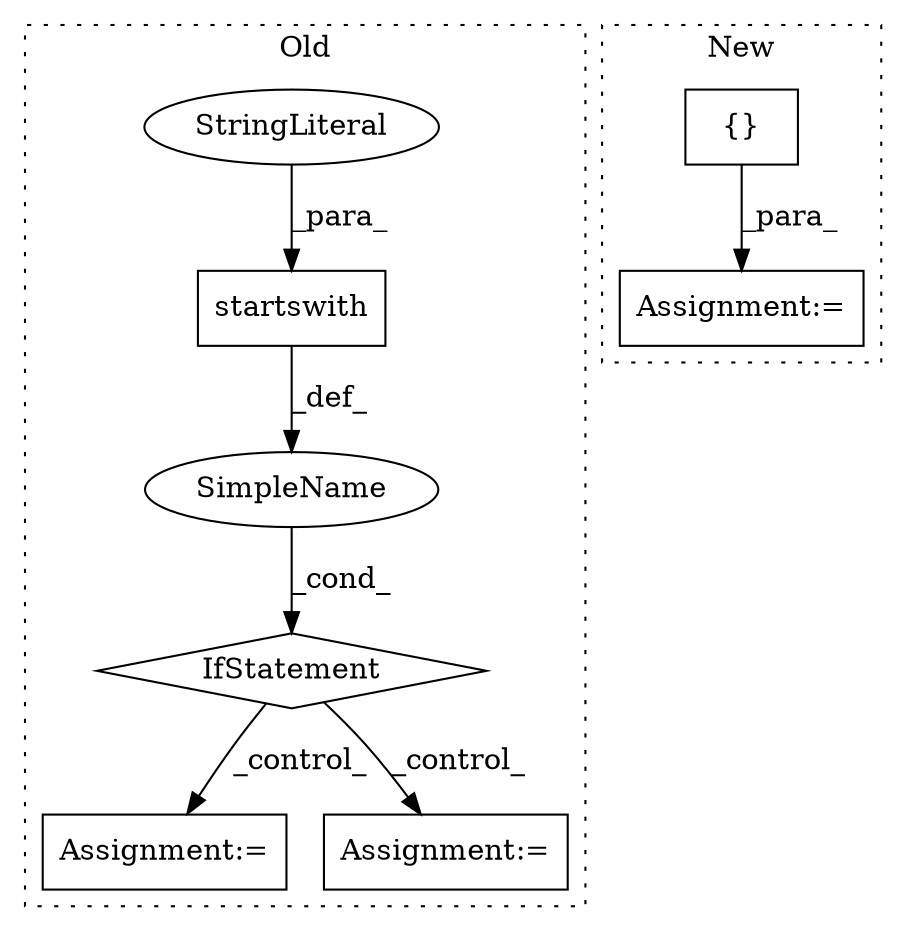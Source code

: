 digraph G {
subgraph cluster0 {
1 [label="startswith" a="32" s="2214,2232" l="11,1" shape="box"];
3 [label="StringLiteral" a="45" s="2225" l="7" shape="ellipse"];
4 [label="IfStatement" a="25" s="2200,2233" l="4,2" shape="diamond"];
5 [label="Assignment:=" a="7" s="2305" l="1" shape="box"];
6 [label="SimpleName" a="42" s="" l="" shape="ellipse"];
7 [label="Assignment:=" a="7" s="2254" l="1" shape="box"];
label = "Old";
style="dotted";
}
subgraph cluster1 {
2 [label="{}" a="4" s="2202,2224" l="1,1" shape="box"];
8 [label="Assignment:=" a="7" s="2171" l="2" shape="box"];
label = "New";
style="dotted";
}
1 -> 6 [label="_def_"];
2 -> 8 [label="_para_"];
3 -> 1 [label="_para_"];
4 -> 7 [label="_control_"];
4 -> 5 [label="_control_"];
6 -> 4 [label="_cond_"];
}
